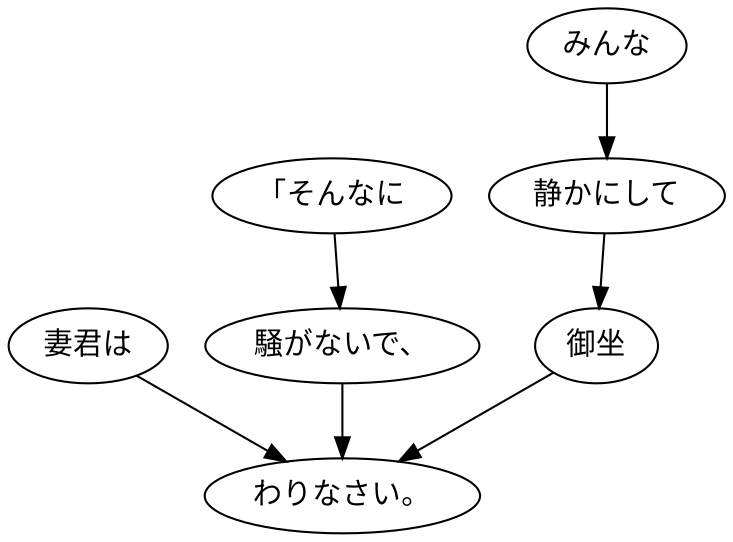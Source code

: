 digraph graph6801 {
	node0 [label="妻君は"];
	node1 [label="「そんなに"];
	node2 [label="騒がないで、"];
	node3 [label="みんな"];
	node4 [label="静かにして"];
	node5 [label="御坐"];
	node6 [label="わりなさい。"];
	node0 -> node6;
	node1 -> node2;
	node2 -> node6;
	node3 -> node4;
	node4 -> node5;
	node5 -> node6;
}
